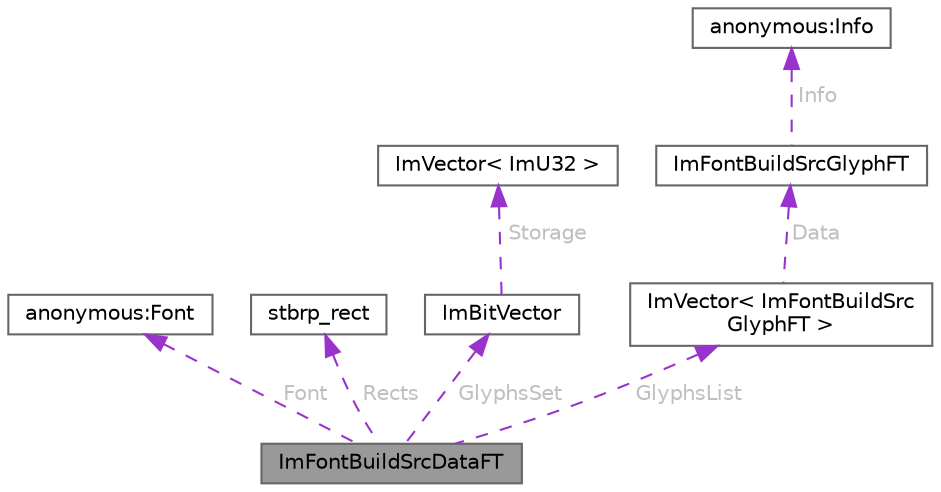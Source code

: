 digraph "ImFontBuildSrcDataFT"
{
 // LATEX_PDF_SIZE
  bgcolor="transparent";
  edge [fontname=Helvetica,fontsize=10,labelfontname=Helvetica,labelfontsize=10];
  node [fontname=Helvetica,fontsize=10,shape=box,height=0.2,width=0.4];
  Node1 [id="Node000001",label="ImFontBuildSrcDataFT",height=0.2,width=0.4,color="gray40", fillcolor="grey60", style="filled", fontcolor="black",tooltip=" "];
  Node2 -> Node1 [id="edge1_Node000001_Node000002",dir="back",color="darkorchid3",style="dashed",tooltip=" ",label=" Font",fontcolor="grey" ];
  Node2 [id="Node000002",label="anonymous:Font",height=0.2,width=0.4,color="gray40", fillcolor="white", style="filled",tooltip=" "];
  Node3 -> Node1 [id="edge2_Node000001_Node000003",dir="back",color="darkorchid3",style="dashed",tooltip=" ",label=" Rects",fontcolor="grey" ];
  Node3 [id="Node000003",label="stbrp_rect",height=0.2,width=0.4,color="gray40", fillcolor="white", style="filled",URL="$structstbrp__rect.html",tooltip=" "];
  Node4 -> Node1 [id="edge3_Node000001_Node000004",dir="back",color="darkorchid3",style="dashed",tooltip=" ",label=" GlyphsSet",fontcolor="grey" ];
  Node4 [id="Node000004",label="ImBitVector",height=0.2,width=0.4,color="gray40", fillcolor="white", style="filled",URL="$struct_im_bit_vector.html",tooltip=" "];
  Node5 -> Node4 [id="edge4_Node000004_Node000005",dir="back",color="darkorchid3",style="dashed",tooltip=" ",label=" Storage",fontcolor="grey" ];
  Node5 [id="Node000005",label="ImVector\< ImU32 \>",height=0.2,width=0.4,color="gray40", fillcolor="white", style="filled",URL="$struct_im_vector.html",tooltip=" "];
  Node6 -> Node1 [id="edge5_Node000001_Node000006",dir="back",color="darkorchid3",style="dashed",tooltip=" ",label=" GlyphsList",fontcolor="grey" ];
  Node6 [id="Node000006",label="ImVector\< ImFontBuildSrc\lGlyphFT \>",height=0.2,width=0.4,color="gray40", fillcolor="white", style="filled",URL="$struct_im_vector.html",tooltip=" "];
  Node7 -> Node6 [id="edge6_Node000006_Node000007",dir="back",color="darkorchid3",style="dashed",tooltip=" ",label=" Data",fontcolor="grey" ];
  Node7 [id="Node000007",label="ImFontBuildSrcGlyphFT",height=0.2,width=0.4,color="gray40", fillcolor="white", style="filled",URL="$struct_im_font_build_src_glyph_f_t.html",tooltip=" "];
  Node8 -> Node7 [id="edge7_Node000007_Node000008",dir="back",color="darkorchid3",style="dashed",tooltip=" ",label=" Info",fontcolor="grey" ];
  Node8 [id="Node000008",label="anonymous:Info",height=0.2,width=0.4,color="gray40", fillcolor="white", style="filled",tooltip=" "];
}
